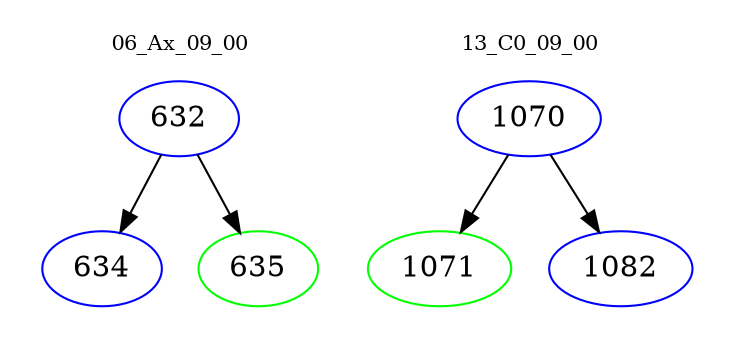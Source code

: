 digraph{
subgraph cluster_0 {
color = white
label = "06_Ax_09_00";
fontsize=10;
T0_632 [label="632", color="blue"]
T0_632 -> T0_634 [color="black"]
T0_634 [label="634", color="blue"]
T0_632 -> T0_635 [color="black"]
T0_635 [label="635", color="green"]
}
subgraph cluster_1 {
color = white
label = "13_C0_09_00";
fontsize=10;
T1_1070 [label="1070", color="blue"]
T1_1070 -> T1_1071 [color="black"]
T1_1071 [label="1071", color="green"]
T1_1070 -> T1_1082 [color="black"]
T1_1082 [label="1082", color="blue"]
}
}
